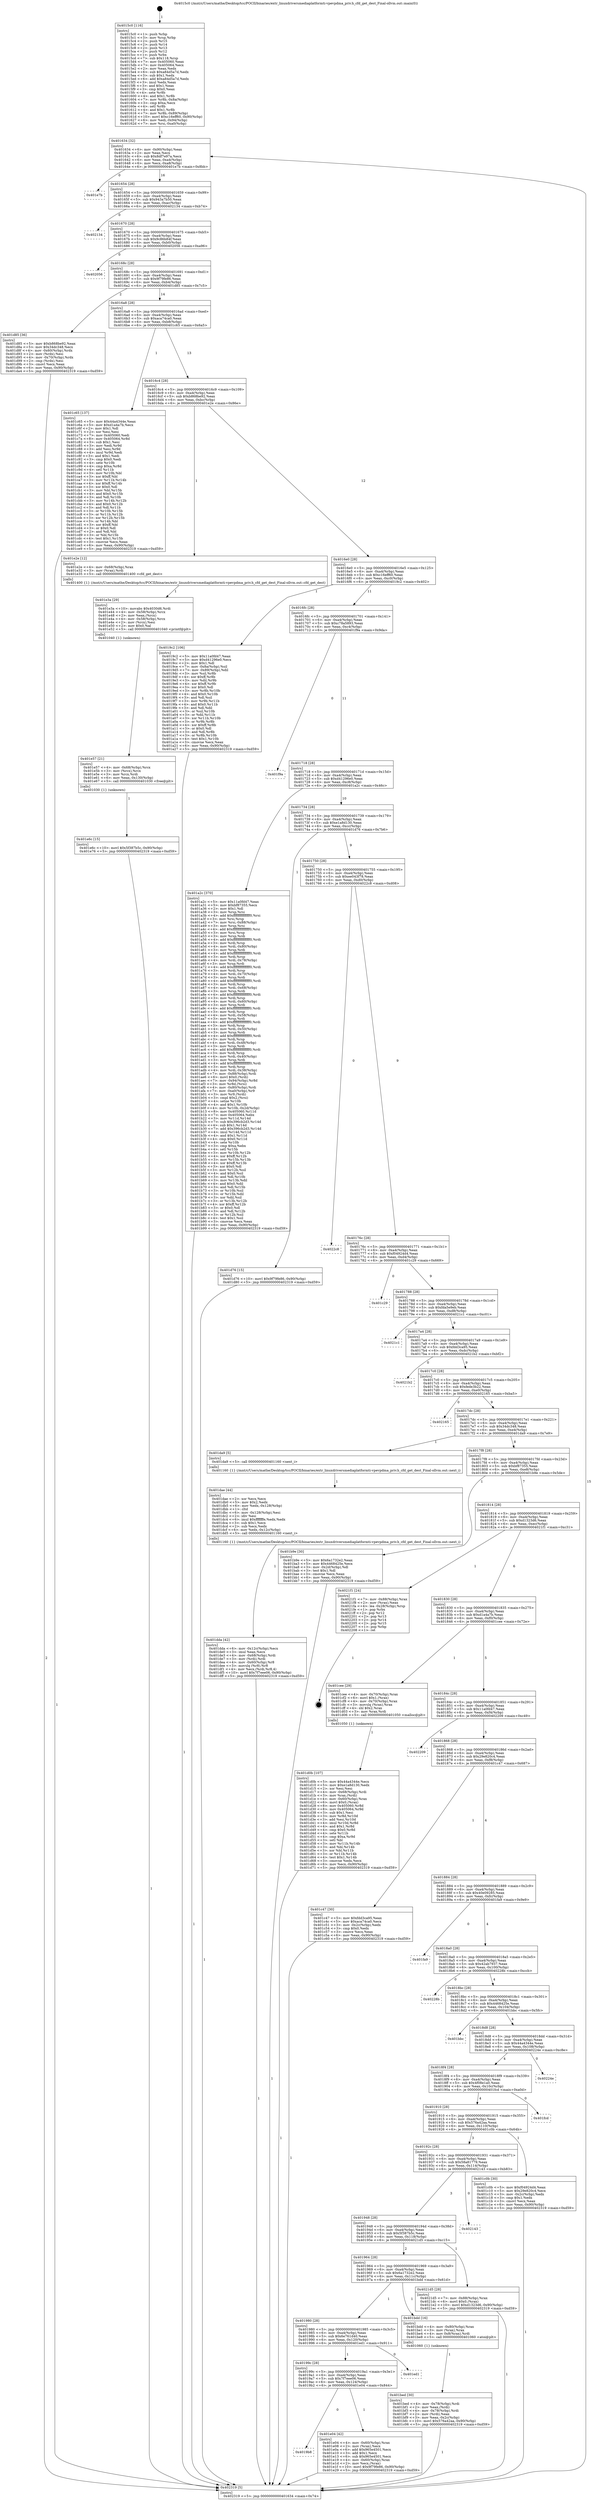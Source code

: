 digraph "0x4015c0" {
  label = "0x4015c0 (/mnt/c/Users/mathe/Desktop/tcc/POCII/binaries/extr_linuxdriversmediaplatformti-vpevpdma_priv.h_cfd_get_dest_Final-ollvm.out::main(0))"
  labelloc = "t"
  node[shape=record]

  Entry [label="",width=0.3,height=0.3,shape=circle,fillcolor=black,style=filled]
  "0x401634" [label="{
     0x401634 [32]\l
     | [instrs]\l
     &nbsp;&nbsp;0x401634 \<+6\>: mov -0x90(%rbp),%eax\l
     &nbsp;&nbsp;0x40163a \<+2\>: mov %eax,%ecx\l
     &nbsp;&nbsp;0x40163c \<+6\>: sub $0x8df7e97a,%ecx\l
     &nbsp;&nbsp;0x401642 \<+6\>: mov %eax,-0xa4(%rbp)\l
     &nbsp;&nbsp;0x401648 \<+6\>: mov %ecx,-0xa8(%rbp)\l
     &nbsp;&nbsp;0x40164e \<+6\>: je 0000000000401e7b \<main+0x8bb\>\l
  }"]
  "0x401e7b" [label="{
     0x401e7b\l
  }", style=dashed]
  "0x401654" [label="{
     0x401654 [28]\l
     | [instrs]\l
     &nbsp;&nbsp;0x401654 \<+5\>: jmp 0000000000401659 \<main+0x99\>\l
     &nbsp;&nbsp;0x401659 \<+6\>: mov -0xa4(%rbp),%eax\l
     &nbsp;&nbsp;0x40165f \<+5\>: sub $0x943a7b50,%eax\l
     &nbsp;&nbsp;0x401664 \<+6\>: mov %eax,-0xac(%rbp)\l
     &nbsp;&nbsp;0x40166a \<+6\>: je 0000000000402134 \<main+0xb74\>\l
  }"]
  Exit [label="",width=0.3,height=0.3,shape=circle,fillcolor=black,style=filled,peripheries=2]
  "0x402134" [label="{
     0x402134\l
  }", style=dashed]
  "0x401670" [label="{
     0x401670 [28]\l
     | [instrs]\l
     &nbsp;&nbsp;0x401670 \<+5\>: jmp 0000000000401675 \<main+0xb5\>\l
     &nbsp;&nbsp;0x401675 \<+6\>: mov -0xa4(%rbp),%eax\l
     &nbsp;&nbsp;0x40167b \<+5\>: sub $0x9c86b84f,%eax\l
     &nbsp;&nbsp;0x401680 \<+6\>: mov %eax,-0xb0(%rbp)\l
     &nbsp;&nbsp;0x401686 \<+6\>: je 0000000000402056 \<main+0xa96\>\l
  }"]
  "0x401e6c" [label="{
     0x401e6c [15]\l
     | [instrs]\l
     &nbsp;&nbsp;0x401e6c \<+10\>: movl $0x5f387b5c,-0x90(%rbp)\l
     &nbsp;&nbsp;0x401e76 \<+5\>: jmp 0000000000402319 \<main+0xd59\>\l
  }"]
  "0x402056" [label="{
     0x402056\l
  }", style=dashed]
  "0x40168c" [label="{
     0x40168c [28]\l
     | [instrs]\l
     &nbsp;&nbsp;0x40168c \<+5\>: jmp 0000000000401691 \<main+0xd1\>\l
     &nbsp;&nbsp;0x401691 \<+6\>: mov -0xa4(%rbp),%eax\l
     &nbsp;&nbsp;0x401697 \<+5\>: sub $0x9f79fe86,%eax\l
     &nbsp;&nbsp;0x40169c \<+6\>: mov %eax,-0xb4(%rbp)\l
     &nbsp;&nbsp;0x4016a2 \<+6\>: je 0000000000401d85 \<main+0x7c5\>\l
  }"]
  "0x401e57" [label="{
     0x401e57 [21]\l
     | [instrs]\l
     &nbsp;&nbsp;0x401e57 \<+4\>: mov -0x68(%rbp),%rcx\l
     &nbsp;&nbsp;0x401e5b \<+3\>: mov (%rcx),%rcx\l
     &nbsp;&nbsp;0x401e5e \<+3\>: mov %rcx,%rdi\l
     &nbsp;&nbsp;0x401e61 \<+6\>: mov %eax,-0x130(%rbp)\l
     &nbsp;&nbsp;0x401e67 \<+5\>: call 0000000000401030 \<free@plt\>\l
     | [calls]\l
     &nbsp;&nbsp;0x401030 \{1\} (unknown)\l
  }"]
  "0x401d85" [label="{
     0x401d85 [36]\l
     | [instrs]\l
     &nbsp;&nbsp;0x401d85 \<+5\>: mov $0xb868be92,%eax\l
     &nbsp;&nbsp;0x401d8a \<+5\>: mov $0x34dc348,%ecx\l
     &nbsp;&nbsp;0x401d8f \<+4\>: mov -0x60(%rbp),%rdx\l
     &nbsp;&nbsp;0x401d93 \<+2\>: mov (%rdx),%esi\l
     &nbsp;&nbsp;0x401d95 \<+4\>: mov -0x70(%rbp),%rdx\l
     &nbsp;&nbsp;0x401d99 \<+2\>: cmp (%rdx),%esi\l
     &nbsp;&nbsp;0x401d9b \<+3\>: cmovl %ecx,%eax\l
     &nbsp;&nbsp;0x401d9e \<+6\>: mov %eax,-0x90(%rbp)\l
     &nbsp;&nbsp;0x401da4 \<+5\>: jmp 0000000000402319 \<main+0xd59\>\l
  }"]
  "0x4016a8" [label="{
     0x4016a8 [28]\l
     | [instrs]\l
     &nbsp;&nbsp;0x4016a8 \<+5\>: jmp 00000000004016ad \<main+0xed\>\l
     &nbsp;&nbsp;0x4016ad \<+6\>: mov -0xa4(%rbp),%eax\l
     &nbsp;&nbsp;0x4016b3 \<+5\>: sub $0xaca74ca0,%eax\l
     &nbsp;&nbsp;0x4016b8 \<+6\>: mov %eax,-0xb8(%rbp)\l
     &nbsp;&nbsp;0x4016be \<+6\>: je 0000000000401c65 \<main+0x6a5\>\l
  }"]
  "0x401e3a" [label="{
     0x401e3a [29]\l
     | [instrs]\l
     &nbsp;&nbsp;0x401e3a \<+10\>: movabs $0x4030d6,%rdi\l
     &nbsp;&nbsp;0x401e44 \<+4\>: mov -0x58(%rbp),%rcx\l
     &nbsp;&nbsp;0x401e48 \<+2\>: mov %eax,(%rcx)\l
     &nbsp;&nbsp;0x401e4a \<+4\>: mov -0x58(%rbp),%rcx\l
     &nbsp;&nbsp;0x401e4e \<+2\>: mov (%rcx),%esi\l
     &nbsp;&nbsp;0x401e50 \<+2\>: mov $0x0,%al\l
     &nbsp;&nbsp;0x401e52 \<+5\>: call 0000000000401040 \<printf@plt\>\l
     | [calls]\l
     &nbsp;&nbsp;0x401040 \{1\} (unknown)\l
  }"]
  "0x401c65" [label="{
     0x401c65 [137]\l
     | [instrs]\l
     &nbsp;&nbsp;0x401c65 \<+5\>: mov $0x44a4344e,%eax\l
     &nbsp;&nbsp;0x401c6a \<+5\>: mov $0xd1a4a7b,%ecx\l
     &nbsp;&nbsp;0x401c6f \<+2\>: mov $0x1,%dl\l
     &nbsp;&nbsp;0x401c71 \<+2\>: xor %esi,%esi\l
     &nbsp;&nbsp;0x401c73 \<+7\>: mov 0x405060,%edi\l
     &nbsp;&nbsp;0x401c7a \<+8\>: mov 0x405064,%r8d\l
     &nbsp;&nbsp;0x401c82 \<+3\>: sub $0x1,%esi\l
     &nbsp;&nbsp;0x401c85 \<+3\>: mov %edi,%r9d\l
     &nbsp;&nbsp;0x401c88 \<+3\>: add %esi,%r9d\l
     &nbsp;&nbsp;0x401c8b \<+4\>: imul %r9d,%edi\l
     &nbsp;&nbsp;0x401c8f \<+3\>: and $0x1,%edi\l
     &nbsp;&nbsp;0x401c92 \<+3\>: cmp $0x0,%edi\l
     &nbsp;&nbsp;0x401c95 \<+4\>: sete %r10b\l
     &nbsp;&nbsp;0x401c99 \<+4\>: cmp $0xa,%r8d\l
     &nbsp;&nbsp;0x401c9d \<+4\>: setl %r11b\l
     &nbsp;&nbsp;0x401ca1 \<+3\>: mov %r10b,%bl\l
     &nbsp;&nbsp;0x401ca4 \<+3\>: xor $0xff,%bl\l
     &nbsp;&nbsp;0x401ca7 \<+3\>: mov %r11b,%r14b\l
     &nbsp;&nbsp;0x401caa \<+4\>: xor $0xff,%r14b\l
     &nbsp;&nbsp;0x401cae \<+3\>: xor $0x0,%dl\l
     &nbsp;&nbsp;0x401cb1 \<+3\>: mov %bl,%r15b\l
     &nbsp;&nbsp;0x401cb4 \<+4\>: and $0x0,%r15b\l
     &nbsp;&nbsp;0x401cb8 \<+3\>: and %dl,%r10b\l
     &nbsp;&nbsp;0x401cbb \<+3\>: mov %r14b,%r12b\l
     &nbsp;&nbsp;0x401cbe \<+4\>: and $0x0,%r12b\l
     &nbsp;&nbsp;0x401cc2 \<+3\>: and %dl,%r11b\l
     &nbsp;&nbsp;0x401cc5 \<+3\>: or %r10b,%r15b\l
     &nbsp;&nbsp;0x401cc8 \<+3\>: or %r11b,%r12b\l
     &nbsp;&nbsp;0x401ccb \<+3\>: xor %r12b,%r15b\l
     &nbsp;&nbsp;0x401cce \<+3\>: or %r14b,%bl\l
     &nbsp;&nbsp;0x401cd1 \<+3\>: xor $0xff,%bl\l
     &nbsp;&nbsp;0x401cd4 \<+3\>: or $0x0,%dl\l
     &nbsp;&nbsp;0x401cd7 \<+2\>: and %dl,%bl\l
     &nbsp;&nbsp;0x401cd9 \<+3\>: or %bl,%r15b\l
     &nbsp;&nbsp;0x401cdc \<+4\>: test $0x1,%r15b\l
     &nbsp;&nbsp;0x401ce0 \<+3\>: cmovne %ecx,%eax\l
     &nbsp;&nbsp;0x401ce3 \<+6\>: mov %eax,-0x90(%rbp)\l
     &nbsp;&nbsp;0x401ce9 \<+5\>: jmp 0000000000402319 \<main+0xd59\>\l
  }"]
  "0x4016c4" [label="{
     0x4016c4 [28]\l
     | [instrs]\l
     &nbsp;&nbsp;0x4016c4 \<+5\>: jmp 00000000004016c9 \<main+0x109\>\l
     &nbsp;&nbsp;0x4016c9 \<+6\>: mov -0xa4(%rbp),%eax\l
     &nbsp;&nbsp;0x4016cf \<+5\>: sub $0xb868be92,%eax\l
     &nbsp;&nbsp;0x4016d4 \<+6\>: mov %eax,-0xbc(%rbp)\l
     &nbsp;&nbsp;0x4016da \<+6\>: je 0000000000401e2e \<main+0x86e\>\l
  }"]
  "0x4019b8" [label="{
     0x4019b8\l
  }", style=dashed]
  "0x401e2e" [label="{
     0x401e2e [12]\l
     | [instrs]\l
     &nbsp;&nbsp;0x401e2e \<+4\>: mov -0x68(%rbp),%rax\l
     &nbsp;&nbsp;0x401e32 \<+3\>: mov (%rax),%rdi\l
     &nbsp;&nbsp;0x401e35 \<+5\>: call 0000000000401400 \<cfd_get_dest\>\l
     | [calls]\l
     &nbsp;&nbsp;0x401400 \{1\} (/mnt/c/Users/mathe/Desktop/tcc/POCII/binaries/extr_linuxdriversmediaplatformti-vpevpdma_priv.h_cfd_get_dest_Final-ollvm.out::cfd_get_dest)\l
  }"]
  "0x4016e0" [label="{
     0x4016e0 [28]\l
     | [instrs]\l
     &nbsp;&nbsp;0x4016e0 \<+5\>: jmp 00000000004016e5 \<main+0x125\>\l
     &nbsp;&nbsp;0x4016e5 \<+6\>: mov -0xa4(%rbp),%eax\l
     &nbsp;&nbsp;0x4016eb \<+5\>: sub $0xc16eff60,%eax\l
     &nbsp;&nbsp;0x4016f0 \<+6\>: mov %eax,-0xc0(%rbp)\l
     &nbsp;&nbsp;0x4016f6 \<+6\>: je 00000000004019c2 \<main+0x402\>\l
  }"]
  "0x401e04" [label="{
     0x401e04 [42]\l
     | [instrs]\l
     &nbsp;&nbsp;0x401e04 \<+4\>: mov -0x60(%rbp),%rax\l
     &nbsp;&nbsp;0x401e08 \<+2\>: mov (%rax),%ecx\l
     &nbsp;&nbsp;0x401e0a \<+6\>: add $0x965e4501,%ecx\l
     &nbsp;&nbsp;0x401e10 \<+3\>: add $0x1,%ecx\l
     &nbsp;&nbsp;0x401e13 \<+6\>: sub $0x965e4501,%ecx\l
     &nbsp;&nbsp;0x401e19 \<+4\>: mov -0x60(%rbp),%rax\l
     &nbsp;&nbsp;0x401e1d \<+2\>: mov %ecx,(%rax)\l
     &nbsp;&nbsp;0x401e1f \<+10\>: movl $0x9f79fe86,-0x90(%rbp)\l
     &nbsp;&nbsp;0x401e29 \<+5\>: jmp 0000000000402319 \<main+0xd59\>\l
  }"]
  "0x4019c2" [label="{
     0x4019c2 [106]\l
     | [instrs]\l
     &nbsp;&nbsp;0x4019c2 \<+5\>: mov $0x11a0fd47,%eax\l
     &nbsp;&nbsp;0x4019c7 \<+5\>: mov $0xd41296e0,%ecx\l
     &nbsp;&nbsp;0x4019cc \<+2\>: mov $0x1,%dl\l
     &nbsp;&nbsp;0x4019ce \<+7\>: mov -0x8a(%rbp),%sil\l
     &nbsp;&nbsp;0x4019d5 \<+7\>: mov -0x89(%rbp),%dil\l
     &nbsp;&nbsp;0x4019dc \<+3\>: mov %sil,%r8b\l
     &nbsp;&nbsp;0x4019df \<+4\>: xor $0xff,%r8b\l
     &nbsp;&nbsp;0x4019e3 \<+3\>: mov %dil,%r9b\l
     &nbsp;&nbsp;0x4019e6 \<+4\>: xor $0xff,%r9b\l
     &nbsp;&nbsp;0x4019ea \<+3\>: xor $0x0,%dl\l
     &nbsp;&nbsp;0x4019ed \<+3\>: mov %r8b,%r10b\l
     &nbsp;&nbsp;0x4019f0 \<+4\>: and $0x0,%r10b\l
     &nbsp;&nbsp;0x4019f4 \<+3\>: and %dl,%sil\l
     &nbsp;&nbsp;0x4019f7 \<+3\>: mov %r9b,%r11b\l
     &nbsp;&nbsp;0x4019fa \<+4\>: and $0x0,%r11b\l
     &nbsp;&nbsp;0x4019fe \<+3\>: and %dl,%dil\l
     &nbsp;&nbsp;0x401a01 \<+3\>: or %sil,%r10b\l
     &nbsp;&nbsp;0x401a04 \<+3\>: or %dil,%r11b\l
     &nbsp;&nbsp;0x401a07 \<+3\>: xor %r11b,%r10b\l
     &nbsp;&nbsp;0x401a0a \<+3\>: or %r9b,%r8b\l
     &nbsp;&nbsp;0x401a0d \<+4\>: xor $0xff,%r8b\l
     &nbsp;&nbsp;0x401a11 \<+3\>: or $0x0,%dl\l
     &nbsp;&nbsp;0x401a14 \<+3\>: and %dl,%r8b\l
     &nbsp;&nbsp;0x401a17 \<+3\>: or %r8b,%r10b\l
     &nbsp;&nbsp;0x401a1a \<+4\>: test $0x1,%r10b\l
     &nbsp;&nbsp;0x401a1e \<+3\>: cmovne %ecx,%eax\l
     &nbsp;&nbsp;0x401a21 \<+6\>: mov %eax,-0x90(%rbp)\l
     &nbsp;&nbsp;0x401a27 \<+5\>: jmp 0000000000402319 \<main+0xd59\>\l
  }"]
  "0x4016fc" [label="{
     0x4016fc [28]\l
     | [instrs]\l
     &nbsp;&nbsp;0x4016fc \<+5\>: jmp 0000000000401701 \<main+0x141\>\l
     &nbsp;&nbsp;0x401701 \<+6\>: mov -0xa4(%rbp),%eax\l
     &nbsp;&nbsp;0x401707 \<+5\>: sub $0xc78a5893,%eax\l
     &nbsp;&nbsp;0x40170c \<+6\>: mov %eax,-0xc4(%rbp)\l
     &nbsp;&nbsp;0x401712 \<+6\>: je 0000000000401f9a \<main+0x9da\>\l
  }"]
  "0x402319" [label="{
     0x402319 [5]\l
     | [instrs]\l
     &nbsp;&nbsp;0x402319 \<+5\>: jmp 0000000000401634 \<main+0x74\>\l
  }"]
  "0x4015c0" [label="{
     0x4015c0 [116]\l
     | [instrs]\l
     &nbsp;&nbsp;0x4015c0 \<+1\>: push %rbp\l
     &nbsp;&nbsp;0x4015c1 \<+3\>: mov %rsp,%rbp\l
     &nbsp;&nbsp;0x4015c4 \<+2\>: push %r15\l
     &nbsp;&nbsp;0x4015c6 \<+2\>: push %r14\l
     &nbsp;&nbsp;0x4015c8 \<+2\>: push %r13\l
     &nbsp;&nbsp;0x4015ca \<+2\>: push %r12\l
     &nbsp;&nbsp;0x4015cc \<+1\>: push %rbx\l
     &nbsp;&nbsp;0x4015cd \<+7\>: sub $0x118,%rsp\l
     &nbsp;&nbsp;0x4015d4 \<+7\>: mov 0x405060,%eax\l
     &nbsp;&nbsp;0x4015db \<+7\>: mov 0x405064,%ecx\l
     &nbsp;&nbsp;0x4015e2 \<+2\>: mov %eax,%edx\l
     &nbsp;&nbsp;0x4015e4 \<+6\>: sub $0xa84d5a7d,%edx\l
     &nbsp;&nbsp;0x4015ea \<+3\>: sub $0x1,%edx\l
     &nbsp;&nbsp;0x4015ed \<+6\>: add $0xa84d5a7d,%edx\l
     &nbsp;&nbsp;0x4015f3 \<+3\>: imul %edx,%eax\l
     &nbsp;&nbsp;0x4015f6 \<+3\>: and $0x1,%eax\l
     &nbsp;&nbsp;0x4015f9 \<+3\>: cmp $0x0,%eax\l
     &nbsp;&nbsp;0x4015fc \<+4\>: sete %r8b\l
     &nbsp;&nbsp;0x401600 \<+4\>: and $0x1,%r8b\l
     &nbsp;&nbsp;0x401604 \<+7\>: mov %r8b,-0x8a(%rbp)\l
     &nbsp;&nbsp;0x40160b \<+3\>: cmp $0xa,%ecx\l
     &nbsp;&nbsp;0x40160e \<+4\>: setl %r8b\l
     &nbsp;&nbsp;0x401612 \<+4\>: and $0x1,%r8b\l
     &nbsp;&nbsp;0x401616 \<+7\>: mov %r8b,-0x89(%rbp)\l
     &nbsp;&nbsp;0x40161d \<+10\>: movl $0xc16eff60,-0x90(%rbp)\l
     &nbsp;&nbsp;0x401627 \<+6\>: mov %edi,-0x94(%rbp)\l
     &nbsp;&nbsp;0x40162d \<+7\>: mov %rsi,-0xa0(%rbp)\l
  }"]
  "0x40199c" [label="{
     0x40199c [28]\l
     | [instrs]\l
     &nbsp;&nbsp;0x40199c \<+5\>: jmp 00000000004019a1 \<main+0x3e1\>\l
     &nbsp;&nbsp;0x4019a1 \<+6\>: mov -0xa4(%rbp),%eax\l
     &nbsp;&nbsp;0x4019a7 \<+5\>: sub $0x7f7eee06,%eax\l
     &nbsp;&nbsp;0x4019ac \<+6\>: mov %eax,-0x124(%rbp)\l
     &nbsp;&nbsp;0x4019b2 \<+6\>: je 0000000000401e04 \<main+0x844\>\l
  }"]
  "0x401f9a" [label="{
     0x401f9a\l
  }", style=dashed]
  "0x401718" [label="{
     0x401718 [28]\l
     | [instrs]\l
     &nbsp;&nbsp;0x401718 \<+5\>: jmp 000000000040171d \<main+0x15d\>\l
     &nbsp;&nbsp;0x40171d \<+6\>: mov -0xa4(%rbp),%eax\l
     &nbsp;&nbsp;0x401723 \<+5\>: sub $0xd41296e0,%eax\l
     &nbsp;&nbsp;0x401728 \<+6\>: mov %eax,-0xc8(%rbp)\l
     &nbsp;&nbsp;0x40172e \<+6\>: je 0000000000401a2c \<main+0x46c\>\l
  }"]
  "0x401ed1" [label="{
     0x401ed1\l
  }", style=dashed]
  "0x401a2c" [label="{
     0x401a2c [370]\l
     | [instrs]\l
     &nbsp;&nbsp;0x401a2c \<+5\>: mov $0x11a0fd47,%eax\l
     &nbsp;&nbsp;0x401a31 \<+5\>: mov $0xbf87355,%ecx\l
     &nbsp;&nbsp;0x401a36 \<+2\>: mov $0x1,%dl\l
     &nbsp;&nbsp;0x401a38 \<+3\>: mov %rsp,%rsi\l
     &nbsp;&nbsp;0x401a3b \<+4\>: add $0xfffffffffffffff0,%rsi\l
     &nbsp;&nbsp;0x401a3f \<+3\>: mov %rsi,%rsp\l
     &nbsp;&nbsp;0x401a42 \<+7\>: mov %rsi,-0x88(%rbp)\l
     &nbsp;&nbsp;0x401a49 \<+3\>: mov %rsp,%rsi\l
     &nbsp;&nbsp;0x401a4c \<+4\>: add $0xfffffffffffffff0,%rsi\l
     &nbsp;&nbsp;0x401a50 \<+3\>: mov %rsi,%rsp\l
     &nbsp;&nbsp;0x401a53 \<+3\>: mov %rsp,%rdi\l
     &nbsp;&nbsp;0x401a56 \<+4\>: add $0xfffffffffffffff0,%rdi\l
     &nbsp;&nbsp;0x401a5a \<+3\>: mov %rdi,%rsp\l
     &nbsp;&nbsp;0x401a5d \<+4\>: mov %rdi,-0x80(%rbp)\l
     &nbsp;&nbsp;0x401a61 \<+3\>: mov %rsp,%rdi\l
     &nbsp;&nbsp;0x401a64 \<+4\>: add $0xfffffffffffffff0,%rdi\l
     &nbsp;&nbsp;0x401a68 \<+3\>: mov %rdi,%rsp\l
     &nbsp;&nbsp;0x401a6b \<+4\>: mov %rdi,-0x78(%rbp)\l
     &nbsp;&nbsp;0x401a6f \<+3\>: mov %rsp,%rdi\l
     &nbsp;&nbsp;0x401a72 \<+4\>: add $0xfffffffffffffff0,%rdi\l
     &nbsp;&nbsp;0x401a76 \<+3\>: mov %rdi,%rsp\l
     &nbsp;&nbsp;0x401a79 \<+4\>: mov %rdi,-0x70(%rbp)\l
     &nbsp;&nbsp;0x401a7d \<+3\>: mov %rsp,%rdi\l
     &nbsp;&nbsp;0x401a80 \<+4\>: add $0xfffffffffffffff0,%rdi\l
     &nbsp;&nbsp;0x401a84 \<+3\>: mov %rdi,%rsp\l
     &nbsp;&nbsp;0x401a87 \<+4\>: mov %rdi,-0x68(%rbp)\l
     &nbsp;&nbsp;0x401a8b \<+3\>: mov %rsp,%rdi\l
     &nbsp;&nbsp;0x401a8e \<+4\>: add $0xfffffffffffffff0,%rdi\l
     &nbsp;&nbsp;0x401a92 \<+3\>: mov %rdi,%rsp\l
     &nbsp;&nbsp;0x401a95 \<+4\>: mov %rdi,-0x60(%rbp)\l
     &nbsp;&nbsp;0x401a99 \<+3\>: mov %rsp,%rdi\l
     &nbsp;&nbsp;0x401a9c \<+4\>: add $0xfffffffffffffff0,%rdi\l
     &nbsp;&nbsp;0x401aa0 \<+3\>: mov %rdi,%rsp\l
     &nbsp;&nbsp;0x401aa3 \<+4\>: mov %rdi,-0x58(%rbp)\l
     &nbsp;&nbsp;0x401aa7 \<+3\>: mov %rsp,%rdi\l
     &nbsp;&nbsp;0x401aaa \<+4\>: add $0xfffffffffffffff0,%rdi\l
     &nbsp;&nbsp;0x401aae \<+3\>: mov %rdi,%rsp\l
     &nbsp;&nbsp;0x401ab1 \<+4\>: mov %rdi,-0x50(%rbp)\l
     &nbsp;&nbsp;0x401ab5 \<+3\>: mov %rsp,%rdi\l
     &nbsp;&nbsp;0x401ab8 \<+4\>: add $0xfffffffffffffff0,%rdi\l
     &nbsp;&nbsp;0x401abc \<+3\>: mov %rdi,%rsp\l
     &nbsp;&nbsp;0x401abf \<+4\>: mov %rdi,-0x48(%rbp)\l
     &nbsp;&nbsp;0x401ac3 \<+3\>: mov %rsp,%rdi\l
     &nbsp;&nbsp;0x401ac6 \<+4\>: add $0xfffffffffffffff0,%rdi\l
     &nbsp;&nbsp;0x401aca \<+3\>: mov %rdi,%rsp\l
     &nbsp;&nbsp;0x401acd \<+4\>: mov %rdi,-0x40(%rbp)\l
     &nbsp;&nbsp;0x401ad1 \<+3\>: mov %rsp,%rdi\l
     &nbsp;&nbsp;0x401ad4 \<+4\>: add $0xfffffffffffffff0,%rdi\l
     &nbsp;&nbsp;0x401ad8 \<+3\>: mov %rdi,%rsp\l
     &nbsp;&nbsp;0x401adb \<+4\>: mov %rdi,-0x38(%rbp)\l
     &nbsp;&nbsp;0x401adf \<+7\>: mov -0x88(%rbp),%rdi\l
     &nbsp;&nbsp;0x401ae6 \<+6\>: movl $0x0,(%rdi)\l
     &nbsp;&nbsp;0x401aec \<+7\>: mov -0x94(%rbp),%r8d\l
     &nbsp;&nbsp;0x401af3 \<+3\>: mov %r8d,(%rsi)\l
     &nbsp;&nbsp;0x401af6 \<+4\>: mov -0x80(%rbp),%rdi\l
     &nbsp;&nbsp;0x401afa \<+7\>: mov -0xa0(%rbp),%r9\l
     &nbsp;&nbsp;0x401b01 \<+3\>: mov %r9,(%rdi)\l
     &nbsp;&nbsp;0x401b04 \<+3\>: cmpl $0x2,(%rsi)\l
     &nbsp;&nbsp;0x401b07 \<+4\>: setne %r10b\l
     &nbsp;&nbsp;0x401b0b \<+4\>: and $0x1,%r10b\l
     &nbsp;&nbsp;0x401b0f \<+4\>: mov %r10b,-0x2d(%rbp)\l
     &nbsp;&nbsp;0x401b13 \<+8\>: mov 0x405060,%r11d\l
     &nbsp;&nbsp;0x401b1b \<+7\>: mov 0x405064,%ebx\l
     &nbsp;&nbsp;0x401b22 \<+3\>: mov %r11d,%r14d\l
     &nbsp;&nbsp;0x401b25 \<+7\>: sub $0x396cb2d3,%r14d\l
     &nbsp;&nbsp;0x401b2c \<+4\>: sub $0x1,%r14d\l
     &nbsp;&nbsp;0x401b30 \<+7\>: add $0x396cb2d3,%r14d\l
     &nbsp;&nbsp;0x401b37 \<+4\>: imul %r14d,%r11d\l
     &nbsp;&nbsp;0x401b3b \<+4\>: and $0x1,%r11d\l
     &nbsp;&nbsp;0x401b3f \<+4\>: cmp $0x0,%r11d\l
     &nbsp;&nbsp;0x401b43 \<+4\>: sete %r10b\l
     &nbsp;&nbsp;0x401b47 \<+3\>: cmp $0xa,%ebx\l
     &nbsp;&nbsp;0x401b4a \<+4\>: setl %r15b\l
     &nbsp;&nbsp;0x401b4e \<+3\>: mov %r10b,%r12b\l
     &nbsp;&nbsp;0x401b51 \<+4\>: xor $0xff,%r12b\l
     &nbsp;&nbsp;0x401b55 \<+3\>: mov %r15b,%r13b\l
     &nbsp;&nbsp;0x401b58 \<+4\>: xor $0xff,%r13b\l
     &nbsp;&nbsp;0x401b5c \<+3\>: xor $0x0,%dl\l
     &nbsp;&nbsp;0x401b5f \<+3\>: mov %r12b,%sil\l
     &nbsp;&nbsp;0x401b62 \<+4\>: and $0x0,%sil\l
     &nbsp;&nbsp;0x401b66 \<+3\>: and %dl,%r10b\l
     &nbsp;&nbsp;0x401b69 \<+3\>: mov %r13b,%dil\l
     &nbsp;&nbsp;0x401b6c \<+4\>: and $0x0,%dil\l
     &nbsp;&nbsp;0x401b70 \<+3\>: and %dl,%r15b\l
     &nbsp;&nbsp;0x401b73 \<+3\>: or %r10b,%sil\l
     &nbsp;&nbsp;0x401b76 \<+3\>: or %r15b,%dil\l
     &nbsp;&nbsp;0x401b79 \<+3\>: xor %dil,%sil\l
     &nbsp;&nbsp;0x401b7c \<+3\>: or %r13b,%r12b\l
     &nbsp;&nbsp;0x401b7f \<+4\>: xor $0xff,%r12b\l
     &nbsp;&nbsp;0x401b83 \<+3\>: or $0x0,%dl\l
     &nbsp;&nbsp;0x401b86 \<+3\>: and %dl,%r12b\l
     &nbsp;&nbsp;0x401b89 \<+3\>: or %r12b,%sil\l
     &nbsp;&nbsp;0x401b8c \<+4\>: test $0x1,%sil\l
     &nbsp;&nbsp;0x401b90 \<+3\>: cmovne %ecx,%eax\l
     &nbsp;&nbsp;0x401b93 \<+6\>: mov %eax,-0x90(%rbp)\l
     &nbsp;&nbsp;0x401b99 \<+5\>: jmp 0000000000402319 \<main+0xd59\>\l
  }"]
  "0x401734" [label="{
     0x401734 [28]\l
     | [instrs]\l
     &nbsp;&nbsp;0x401734 \<+5\>: jmp 0000000000401739 \<main+0x179\>\l
     &nbsp;&nbsp;0x401739 \<+6\>: mov -0xa4(%rbp),%eax\l
     &nbsp;&nbsp;0x40173f \<+5\>: sub $0xe1a8d130,%eax\l
     &nbsp;&nbsp;0x401744 \<+6\>: mov %eax,-0xcc(%rbp)\l
     &nbsp;&nbsp;0x40174a \<+6\>: je 0000000000401d76 \<main+0x7b6\>\l
  }"]
  "0x401dda" [label="{
     0x401dda [42]\l
     | [instrs]\l
     &nbsp;&nbsp;0x401dda \<+6\>: mov -0x12c(%rbp),%ecx\l
     &nbsp;&nbsp;0x401de0 \<+3\>: imul %eax,%ecx\l
     &nbsp;&nbsp;0x401de3 \<+4\>: mov -0x68(%rbp),%rdi\l
     &nbsp;&nbsp;0x401de7 \<+3\>: mov (%rdi),%rdi\l
     &nbsp;&nbsp;0x401dea \<+4\>: mov -0x60(%rbp),%r8\l
     &nbsp;&nbsp;0x401dee \<+3\>: movslq (%r8),%r8\l
     &nbsp;&nbsp;0x401df1 \<+4\>: mov %ecx,(%rdi,%r8,4)\l
     &nbsp;&nbsp;0x401df5 \<+10\>: movl $0x7f7eee06,-0x90(%rbp)\l
     &nbsp;&nbsp;0x401dff \<+5\>: jmp 0000000000402319 \<main+0xd59\>\l
  }"]
  "0x401dae" [label="{
     0x401dae [44]\l
     | [instrs]\l
     &nbsp;&nbsp;0x401dae \<+2\>: xor %ecx,%ecx\l
     &nbsp;&nbsp;0x401db0 \<+5\>: mov $0x2,%edx\l
     &nbsp;&nbsp;0x401db5 \<+6\>: mov %edx,-0x128(%rbp)\l
     &nbsp;&nbsp;0x401dbb \<+1\>: cltd\l
     &nbsp;&nbsp;0x401dbc \<+6\>: mov -0x128(%rbp),%esi\l
     &nbsp;&nbsp;0x401dc2 \<+2\>: idiv %esi\l
     &nbsp;&nbsp;0x401dc4 \<+6\>: imul $0xfffffffe,%edx,%edx\l
     &nbsp;&nbsp;0x401dca \<+3\>: sub $0x1,%ecx\l
     &nbsp;&nbsp;0x401dcd \<+2\>: sub %ecx,%edx\l
     &nbsp;&nbsp;0x401dcf \<+6\>: mov %edx,-0x12c(%rbp)\l
     &nbsp;&nbsp;0x401dd5 \<+5\>: call 0000000000401160 \<next_i\>\l
     | [calls]\l
     &nbsp;&nbsp;0x401160 \{1\} (/mnt/c/Users/mathe/Desktop/tcc/POCII/binaries/extr_linuxdriversmediaplatformti-vpevpdma_priv.h_cfd_get_dest_Final-ollvm.out::next_i)\l
  }"]
  "0x401d76" [label="{
     0x401d76 [15]\l
     | [instrs]\l
     &nbsp;&nbsp;0x401d76 \<+10\>: movl $0x9f79fe86,-0x90(%rbp)\l
     &nbsp;&nbsp;0x401d80 \<+5\>: jmp 0000000000402319 \<main+0xd59\>\l
  }"]
  "0x401750" [label="{
     0x401750 [28]\l
     | [instrs]\l
     &nbsp;&nbsp;0x401750 \<+5\>: jmp 0000000000401755 \<main+0x195\>\l
     &nbsp;&nbsp;0x401755 \<+6\>: mov -0xa4(%rbp),%eax\l
     &nbsp;&nbsp;0x40175b \<+5\>: sub $0xee043f78,%eax\l
     &nbsp;&nbsp;0x401760 \<+6\>: mov %eax,-0xd0(%rbp)\l
     &nbsp;&nbsp;0x401766 \<+6\>: je 00000000004022c8 \<main+0xd08\>\l
  }"]
  "0x401d0b" [label="{
     0x401d0b [107]\l
     | [instrs]\l
     &nbsp;&nbsp;0x401d0b \<+5\>: mov $0x44a4344e,%ecx\l
     &nbsp;&nbsp;0x401d10 \<+5\>: mov $0xe1a8d130,%edx\l
     &nbsp;&nbsp;0x401d15 \<+2\>: xor %esi,%esi\l
     &nbsp;&nbsp;0x401d17 \<+4\>: mov -0x68(%rbp),%rdi\l
     &nbsp;&nbsp;0x401d1b \<+3\>: mov %rax,(%rdi)\l
     &nbsp;&nbsp;0x401d1e \<+4\>: mov -0x60(%rbp),%rax\l
     &nbsp;&nbsp;0x401d22 \<+6\>: movl $0x0,(%rax)\l
     &nbsp;&nbsp;0x401d28 \<+8\>: mov 0x405060,%r8d\l
     &nbsp;&nbsp;0x401d30 \<+8\>: mov 0x405064,%r9d\l
     &nbsp;&nbsp;0x401d38 \<+3\>: sub $0x1,%esi\l
     &nbsp;&nbsp;0x401d3b \<+3\>: mov %r8d,%r10d\l
     &nbsp;&nbsp;0x401d3e \<+3\>: add %esi,%r10d\l
     &nbsp;&nbsp;0x401d41 \<+4\>: imul %r10d,%r8d\l
     &nbsp;&nbsp;0x401d45 \<+4\>: and $0x1,%r8d\l
     &nbsp;&nbsp;0x401d49 \<+4\>: cmp $0x0,%r8d\l
     &nbsp;&nbsp;0x401d4d \<+4\>: sete %r11b\l
     &nbsp;&nbsp;0x401d51 \<+4\>: cmp $0xa,%r9d\l
     &nbsp;&nbsp;0x401d55 \<+3\>: setl %bl\l
     &nbsp;&nbsp;0x401d58 \<+3\>: mov %r11b,%r14b\l
     &nbsp;&nbsp;0x401d5b \<+3\>: and %bl,%r14b\l
     &nbsp;&nbsp;0x401d5e \<+3\>: xor %bl,%r11b\l
     &nbsp;&nbsp;0x401d61 \<+3\>: or %r11b,%r14b\l
     &nbsp;&nbsp;0x401d64 \<+4\>: test $0x1,%r14b\l
     &nbsp;&nbsp;0x401d68 \<+3\>: cmovne %edx,%ecx\l
     &nbsp;&nbsp;0x401d6b \<+6\>: mov %ecx,-0x90(%rbp)\l
     &nbsp;&nbsp;0x401d71 \<+5\>: jmp 0000000000402319 \<main+0xd59\>\l
  }"]
  "0x4022c8" [label="{
     0x4022c8\l
  }", style=dashed]
  "0x40176c" [label="{
     0x40176c [28]\l
     | [instrs]\l
     &nbsp;&nbsp;0x40176c \<+5\>: jmp 0000000000401771 \<main+0x1b1\>\l
     &nbsp;&nbsp;0x401771 \<+6\>: mov -0xa4(%rbp),%eax\l
     &nbsp;&nbsp;0x401777 \<+5\>: sub $0xf04924d4,%eax\l
     &nbsp;&nbsp;0x40177c \<+6\>: mov %eax,-0xd4(%rbp)\l
     &nbsp;&nbsp;0x401782 \<+6\>: je 0000000000401c29 \<main+0x669\>\l
  }"]
  "0x401bed" [label="{
     0x401bed [30]\l
     | [instrs]\l
     &nbsp;&nbsp;0x401bed \<+4\>: mov -0x78(%rbp),%rdi\l
     &nbsp;&nbsp;0x401bf1 \<+2\>: mov %eax,(%rdi)\l
     &nbsp;&nbsp;0x401bf3 \<+4\>: mov -0x78(%rbp),%rdi\l
     &nbsp;&nbsp;0x401bf7 \<+2\>: mov (%rdi),%eax\l
     &nbsp;&nbsp;0x401bf9 \<+3\>: mov %eax,-0x2c(%rbp)\l
     &nbsp;&nbsp;0x401bfc \<+10\>: movl $0x576a42aa,-0x90(%rbp)\l
     &nbsp;&nbsp;0x401c06 \<+5\>: jmp 0000000000402319 \<main+0xd59\>\l
  }"]
  "0x401c29" [label="{
     0x401c29\l
  }", style=dashed]
  "0x401788" [label="{
     0x401788 [28]\l
     | [instrs]\l
     &nbsp;&nbsp;0x401788 \<+5\>: jmp 000000000040178d \<main+0x1cd\>\l
     &nbsp;&nbsp;0x40178d \<+6\>: mov -0xa4(%rbp),%eax\l
     &nbsp;&nbsp;0x401793 \<+5\>: sub $0xfda5e9eb,%eax\l
     &nbsp;&nbsp;0x401798 \<+6\>: mov %eax,-0xd8(%rbp)\l
     &nbsp;&nbsp;0x40179e \<+6\>: je 00000000004021c1 \<main+0xc01\>\l
  }"]
  "0x401980" [label="{
     0x401980 [28]\l
     | [instrs]\l
     &nbsp;&nbsp;0x401980 \<+5\>: jmp 0000000000401985 \<main+0x3c5\>\l
     &nbsp;&nbsp;0x401985 \<+6\>: mov -0xa4(%rbp),%eax\l
     &nbsp;&nbsp;0x40198b \<+5\>: sub $0x6e761d40,%eax\l
     &nbsp;&nbsp;0x401990 \<+6\>: mov %eax,-0x120(%rbp)\l
     &nbsp;&nbsp;0x401996 \<+6\>: je 0000000000401ed1 \<main+0x911\>\l
  }"]
  "0x4021c1" [label="{
     0x4021c1\l
  }", style=dashed]
  "0x4017a4" [label="{
     0x4017a4 [28]\l
     | [instrs]\l
     &nbsp;&nbsp;0x4017a4 \<+5\>: jmp 00000000004017a9 \<main+0x1e9\>\l
     &nbsp;&nbsp;0x4017a9 \<+6\>: mov -0xa4(%rbp),%eax\l
     &nbsp;&nbsp;0x4017af \<+5\>: sub $0xfdd3ca95,%eax\l
     &nbsp;&nbsp;0x4017b4 \<+6\>: mov %eax,-0xdc(%rbp)\l
     &nbsp;&nbsp;0x4017ba \<+6\>: je 00000000004021b2 \<main+0xbf2\>\l
  }"]
  "0x401bdd" [label="{
     0x401bdd [16]\l
     | [instrs]\l
     &nbsp;&nbsp;0x401bdd \<+4\>: mov -0x80(%rbp),%rax\l
     &nbsp;&nbsp;0x401be1 \<+3\>: mov (%rax),%rax\l
     &nbsp;&nbsp;0x401be4 \<+4\>: mov 0x8(%rax),%rdi\l
     &nbsp;&nbsp;0x401be8 \<+5\>: call 0000000000401060 \<atoi@plt\>\l
     | [calls]\l
     &nbsp;&nbsp;0x401060 \{1\} (unknown)\l
  }"]
  "0x4021b2" [label="{
     0x4021b2\l
  }", style=dashed]
  "0x4017c0" [label="{
     0x4017c0 [28]\l
     | [instrs]\l
     &nbsp;&nbsp;0x4017c0 \<+5\>: jmp 00000000004017c5 \<main+0x205\>\l
     &nbsp;&nbsp;0x4017c5 \<+6\>: mov -0xa4(%rbp),%eax\l
     &nbsp;&nbsp;0x4017cb \<+5\>: sub $0xfede3b22,%eax\l
     &nbsp;&nbsp;0x4017d0 \<+6\>: mov %eax,-0xe0(%rbp)\l
     &nbsp;&nbsp;0x4017d6 \<+6\>: je 0000000000402165 \<main+0xba5\>\l
  }"]
  "0x401964" [label="{
     0x401964 [28]\l
     | [instrs]\l
     &nbsp;&nbsp;0x401964 \<+5\>: jmp 0000000000401969 \<main+0x3a9\>\l
     &nbsp;&nbsp;0x401969 \<+6\>: mov -0xa4(%rbp),%eax\l
     &nbsp;&nbsp;0x40196f \<+5\>: sub $0x6a1732e2,%eax\l
     &nbsp;&nbsp;0x401974 \<+6\>: mov %eax,-0x11c(%rbp)\l
     &nbsp;&nbsp;0x40197a \<+6\>: je 0000000000401bdd \<main+0x61d\>\l
  }"]
  "0x402165" [label="{
     0x402165\l
  }", style=dashed]
  "0x4017dc" [label="{
     0x4017dc [28]\l
     | [instrs]\l
     &nbsp;&nbsp;0x4017dc \<+5\>: jmp 00000000004017e1 \<main+0x221\>\l
     &nbsp;&nbsp;0x4017e1 \<+6\>: mov -0xa4(%rbp),%eax\l
     &nbsp;&nbsp;0x4017e7 \<+5\>: sub $0x34dc348,%eax\l
     &nbsp;&nbsp;0x4017ec \<+6\>: mov %eax,-0xe4(%rbp)\l
     &nbsp;&nbsp;0x4017f2 \<+6\>: je 0000000000401da9 \<main+0x7e9\>\l
  }"]
  "0x4021d5" [label="{
     0x4021d5 [28]\l
     | [instrs]\l
     &nbsp;&nbsp;0x4021d5 \<+7\>: mov -0x88(%rbp),%rax\l
     &nbsp;&nbsp;0x4021dc \<+6\>: movl $0x0,(%rax)\l
     &nbsp;&nbsp;0x4021e2 \<+10\>: movl $0xd1323d6,-0x90(%rbp)\l
     &nbsp;&nbsp;0x4021ec \<+5\>: jmp 0000000000402319 \<main+0xd59\>\l
  }"]
  "0x401da9" [label="{
     0x401da9 [5]\l
     | [instrs]\l
     &nbsp;&nbsp;0x401da9 \<+5\>: call 0000000000401160 \<next_i\>\l
     | [calls]\l
     &nbsp;&nbsp;0x401160 \{1\} (/mnt/c/Users/mathe/Desktop/tcc/POCII/binaries/extr_linuxdriversmediaplatformti-vpevpdma_priv.h_cfd_get_dest_Final-ollvm.out::next_i)\l
  }"]
  "0x4017f8" [label="{
     0x4017f8 [28]\l
     | [instrs]\l
     &nbsp;&nbsp;0x4017f8 \<+5\>: jmp 00000000004017fd \<main+0x23d\>\l
     &nbsp;&nbsp;0x4017fd \<+6\>: mov -0xa4(%rbp),%eax\l
     &nbsp;&nbsp;0x401803 \<+5\>: sub $0xbf87355,%eax\l
     &nbsp;&nbsp;0x401808 \<+6\>: mov %eax,-0xe8(%rbp)\l
     &nbsp;&nbsp;0x40180e \<+6\>: je 0000000000401b9e \<main+0x5de\>\l
  }"]
  "0x401948" [label="{
     0x401948 [28]\l
     | [instrs]\l
     &nbsp;&nbsp;0x401948 \<+5\>: jmp 000000000040194d \<main+0x38d\>\l
     &nbsp;&nbsp;0x40194d \<+6\>: mov -0xa4(%rbp),%eax\l
     &nbsp;&nbsp;0x401953 \<+5\>: sub $0x5f387b5c,%eax\l
     &nbsp;&nbsp;0x401958 \<+6\>: mov %eax,-0x118(%rbp)\l
     &nbsp;&nbsp;0x40195e \<+6\>: je 00000000004021d5 \<main+0xc15\>\l
  }"]
  "0x401b9e" [label="{
     0x401b9e [30]\l
     | [instrs]\l
     &nbsp;&nbsp;0x401b9e \<+5\>: mov $0x6a1732e2,%eax\l
     &nbsp;&nbsp;0x401ba3 \<+5\>: mov $0x4468425e,%ecx\l
     &nbsp;&nbsp;0x401ba8 \<+3\>: mov -0x2d(%rbp),%dl\l
     &nbsp;&nbsp;0x401bab \<+3\>: test $0x1,%dl\l
     &nbsp;&nbsp;0x401bae \<+3\>: cmovne %ecx,%eax\l
     &nbsp;&nbsp;0x401bb1 \<+6\>: mov %eax,-0x90(%rbp)\l
     &nbsp;&nbsp;0x401bb7 \<+5\>: jmp 0000000000402319 \<main+0xd59\>\l
  }"]
  "0x401814" [label="{
     0x401814 [28]\l
     | [instrs]\l
     &nbsp;&nbsp;0x401814 \<+5\>: jmp 0000000000401819 \<main+0x259\>\l
     &nbsp;&nbsp;0x401819 \<+6\>: mov -0xa4(%rbp),%eax\l
     &nbsp;&nbsp;0x40181f \<+5\>: sub $0xd1323d6,%eax\l
     &nbsp;&nbsp;0x401824 \<+6\>: mov %eax,-0xec(%rbp)\l
     &nbsp;&nbsp;0x40182a \<+6\>: je 00000000004021f1 \<main+0xc31\>\l
  }"]
  "0x402143" [label="{
     0x402143\l
  }", style=dashed]
  "0x4021f1" [label="{
     0x4021f1 [24]\l
     | [instrs]\l
     &nbsp;&nbsp;0x4021f1 \<+7\>: mov -0x88(%rbp),%rax\l
     &nbsp;&nbsp;0x4021f8 \<+2\>: mov (%rax),%eax\l
     &nbsp;&nbsp;0x4021fa \<+4\>: lea -0x28(%rbp),%rsp\l
     &nbsp;&nbsp;0x4021fe \<+1\>: pop %rbx\l
     &nbsp;&nbsp;0x4021ff \<+2\>: pop %r12\l
     &nbsp;&nbsp;0x402201 \<+2\>: pop %r13\l
     &nbsp;&nbsp;0x402203 \<+2\>: pop %r14\l
     &nbsp;&nbsp;0x402205 \<+2\>: pop %r15\l
     &nbsp;&nbsp;0x402207 \<+1\>: pop %rbp\l
     &nbsp;&nbsp;0x402208 \<+1\>: ret\l
  }"]
  "0x401830" [label="{
     0x401830 [28]\l
     | [instrs]\l
     &nbsp;&nbsp;0x401830 \<+5\>: jmp 0000000000401835 \<main+0x275\>\l
     &nbsp;&nbsp;0x401835 \<+6\>: mov -0xa4(%rbp),%eax\l
     &nbsp;&nbsp;0x40183b \<+5\>: sub $0xd1a4a7b,%eax\l
     &nbsp;&nbsp;0x401840 \<+6\>: mov %eax,-0xf0(%rbp)\l
     &nbsp;&nbsp;0x401846 \<+6\>: je 0000000000401cee \<main+0x72e\>\l
  }"]
  "0x40192c" [label="{
     0x40192c [28]\l
     | [instrs]\l
     &nbsp;&nbsp;0x40192c \<+5\>: jmp 0000000000401931 \<main+0x371\>\l
     &nbsp;&nbsp;0x401931 \<+6\>: mov -0xa4(%rbp),%eax\l
     &nbsp;&nbsp;0x401937 \<+5\>: sub $0x58a81779,%eax\l
     &nbsp;&nbsp;0x40193c \<+6\>: mov %eax,-0x114(%rbp)\l
     &nbsp;&nbsp;0x401942 \<+6\>: je 0000000000402143 \<main+0xb83\>\l
  }"]
  "0x401cee" [label="{
     0x401cee [29]\l
     | [instrs]\l
     &nbsp;&nbsp;0x401cee \<+4\>: mov -0x70(%rbp),%rax\l
     &nbsp;&nbsp;0x401cf2 \<+6\>: movl $0x1,(%rax)\l
     &nbsp;&nbsp;0x401cf8 \<+4\>: mov -0x70(%rbp),%rax\l
     &nbsp;&nbsp;0x401cfc \<+3\>: movslq (%rax),%rax\l
     &nbsp;&nbsp;0x401cff \<+4\>: shl $0x2,%rax\l
     &nbsp;&nbsp;0x401d03 \<+3\>: mov %rax,%rdi\l
     &nbsp;&nbsp;0x401d06 \<+5\>: call 0000000000401050 \<malloc@plt\>\l
     | [calls]\l
     &nbsp;&nbsp;0x401050 \{1\} (unknown)\l
  }"]
  "0x40184c" [label="{
     0x40184c [28]\l
     | [instrs]\l
     &nbsp;&nbsp;0x40184c \<+5\>: jmp 0000000000401851 \<main+0x291\>\l
     &nbsp;&nbsp;0x401851 \<+6\>: mov -0xa4(%rbp),%eax\l
     &nbsp;&nbsp;0x401857 \<+5\>: sub $0x11a0fd47,%eax\l
     &nbsp;&nbsp;0x40185c \<+6\>: mov %eax,-0xf4(%rbp)\l
     &nbsp;&nbsp;0x401862 \<+6\>: je 0000000000402209 \<main+0xc49\>\l
  }"]
  "0x401c0b" [label="{
     0x401c0b [30]\l
     | [instrs]\l
     &nbsp;&nbsp;0x401c0b \<+5\>: mov $0xf04924d4,%eax\l
     &nbsp;&nbsp;0x401c10 \<+5\>: mov $0x29e820c4,%ecx\l
     &nbsp;&nbsp;0x401c15 \<+3\>: mov -0x2c(%rbp),%edx\l
     &nbsp;&nbsp;0x401c18 \<+3\>: cmp $0x1,%edx\l
     &nbsp;&nbsp;0x401c1b \<+3\>: cmovl %ecx,%eax\l
     &nbsp;&nbsp;0x401c1e \<+6\>: mov %eax,-0x90(%rbp)\l
     &nbsp;&nbsp;0x401c24 \<+5\>: jmp 0000000000402319 \<main+0xd59\>\l
  }"]
  "0x402209" [label="{
     0x402209\l
  }", style=dashed]
  "0x401868" [label="{
     0x401868 [28]\l
     | [instrs]\l
     &nbsp;&nbsp;0x401868 \<+5\>: jmp 000000000040186d \<main+0x2ad\>\l
     &nbsp;&nbsp;0x40186d \<+6\>: mov -0xa4(%rbp),%eax\l
     &nbsp;&nbsp;0x401873 \<+5\>: sub $0x29e820c4,%eax\l
     &nbsp;&nbsp;0x401878 \<+6\>: mov %eax,-0xf8(%rbp)\l
     &nbsp;&nbsp;0x40187e \<+6\>: je 0000000000401c47 \<main+0x687\>\l
  }"]
  "0x401910" [label="{
     0x401910 [28]\l
     | [instrs]\l
     &nbsp;&nbsp;0x401910 \<+5\>: jmp 0000000000401915 \<main+0x355\>\l
     &nbsp;&nbsp;0x401915 \<+6\>: mov -0xa4(%rbp),%eax\l
     &nbsp;&nbsp;0x40191b \<+5\>: sub $0x576a42aa,%eax\l
     &nbsp;&nbsp;0x401920 \<+6\>: mov %eax,-0x110(%rbp)\l
     &nbsp;&nbsp;0x401926 \<+6\>: je 0000000000401c0b \<main+0x64b\>\l
  }"]
  "0x401c47" [label="{
     0x401c47 [30]\l
     | [instrs]\l
     &nbsp;&nbsp;0x401c47 \<+5\>: mov $0xfdd3ca95,%eax\l
     &nbsp;&nbsp;0x401c4c \<+5\>: mov $0xaca74ca0,%ecx\l
     &nbsp;&nbsp;0x401c51 \<+3\>: mov -0x2c(%rbp),%edx\l
     &nbsp;&nbsp;0x401c54 \<+3\>: cmp $0x0,%edx\l
     &nbsp;&nbsp;0x401c57 \<+3\>: cmove %ecx,%eax\l
     &nbsp;&nbsp;0x401c5a \<+6\>: mov %eax,-0x90(%rbp)\l
     &nbsp;&nbsp;0x401c60 \<+5\>: jmp 0000000000402319 \<main+0xd59\>\l
  }"]
  "0x401884" [label="{
     0x401884 [28]\l
     | [instrs]\l
     &nbsp;&nbsp;0x401884 \<+5\>: jmp 0000000000401889 \<main+0x2c9\>\l
     &nbsp;&nbsp;0x401889 \<+6\>: mov -0xa4(%rbp),%eax\l
     &nbsp;&nbsp;0x40188f \<+5\>: sub $0x40e09285,%eax\l
     &nbsp;&nbsp;0x401894 \<+6\>: mov %eax,-0xfc(%rbp)\l
     &nbsp;&nbsp;0x40189a \<+6\>: je 0000000000401fa9 \<main+0x9e9\>\l
  }"]
  "0x401fcd" [label="{
     0x401fcd\l
  }", style=dashed]
  "0x401fa9" [label="{
     0x401fa9\l
  }", style=dashed]
  "0x4018a0" [label="{
     0x4018a0 [28]\l
     | [instrs]\l
     &nbsp;&nbsp;0x4018a0 \<+5\>: jmp 00000000004018a5 \<main+0x2e5\>\l
     &nbsp;&nbsp;0x4018a5 \<+6\>: mov -0xa4(%rbp),%eax\l
     &nbsp;&nbsp;0x4018ab \<+5\>: sub $0x42ab7937,%eax\l
     &nbsp;&nbsp;0x4018b0 \<+6\>: mov %eax,-0x100(%rbp)\l
     &nbsp;&nbsp;0x4018b6 \<+6\>: je 000000000040228b \<main+0xccb\>\l
  }"]
  "0x4018f4" [label="{
     0x4018f4 [28]\l
     | [instrs]\l
     &nbsp;&nbsp;0x4018f4 \<+5\>: jmp 00000000004018f9 \<main+0x339\>\l
     &nbsp;&nbsp;0x4018f9 \<+6\>: mov -0xa4(%rbp),%eax\l
     &nbsp;&nbsp;0x4018ff \<+5\>: sub $0x4f08e1a0,%eax\l
     &nbsp;&nbsp;0x401904 \<+6\>: mov %eax,-0x10c(%rbp)\l
     &nbsp;&nbsp;0x40190a \<+6\>: je 0000000000401fcd \<main+0xa0d\>\l
  }"]
  "0x40228b" [label="{
     0x40228b\l
  }", style=dashed]
  "0x4018bc" [label="{
     0x4018bc [28]\l
     | [instrs]\l
     &nbsp;&nbsp;0x4018bc \<+5\>: jmp 00000000004018c1 \<main+0x301\>\l
     &nbsp;&nbsp;0x4018c1 \<+6\>: mov -0xa4(%rbp),%eax\l
     &nbsp;&nbsp;0x4018c7 \<+5\>: sub $0x4468425e,%eax\l
     &nbsp;&nbsp;0x4018cc \<+6\>: mov %eax,-0x104(%rbp)\l
     &nbsp;&nbsp;0x4018d2 \<+6\>: je 0000000000401bbc \<main+0x5fc\>\l
  }"]
  "0x40224e" [label="{
     0x40224e\l
  }", style=dashed]
  "0x401bbc" [label="{
     0x401bbc\l
  }", style=dashed]
  "0x4018d8" [label="{
     0x4018d8 [28]\l
     | [instrs]\l
     &nbsp;&nbsp;0x4018d8 \<+5\>: jmp 00000000004018dd \<main+0x31d\>\l
     &nbsp;&nbsp;0x4018dd \<+6\>: mov -0xa4(%rbp),%eax\l
     &nbsp;&nbsp;0x4018e3 \<+5\>: sub $0x44a4344e,%eax\l
     &nbsp;&nbsp;0x4018e8 \<+6\>: mov %eax,-0x108(%rbp)\l
     &nbsp;&nbsp;0x4018ee \<+6\>: je 000000000040224e \<main+0xc8e\>\l
  }"]
  Entry -> "0x4015c0" [label=" 1"]
  "0x401634" -> "0x401e7b" [label=" 0"]
  "0x401634" -> "0x401654" [label=" 16"]
  "0x4021f1" -> Exit [label=" 1"]
  "0x401654" -> "0x402134" [label=" 0"]
  "0x401654" -> "0x401670" [label=" 16"]
  "0x4021d5" -> "0x402319" [label=" 1"]
  "0x401670" -> "0x402056" [label=" 0"]
  "0x401670" -> "0x40168c" [label=" 16"]
  "0x401e6c" -> "0x402319" [label=" 1"]
  "0x40168c" -> "0x401d85" [label=" 2"]
  "0x40168c" -> "0x4016a8" [label=" 14"]
  "0x401e57" -> "0x401e6c" [label=" 1"]
  "0x4016a8" -> "0x401c65" [label=" 1"]
  "0x4016a8" -> "0x4016c4" [label=" 13"]
  "0x401e3a" -> "0x401e57" [label=" 1"]
  "0x4016c4" -> "0x401e2e" [label=" 1"]
  "0x4016c4" -> "0x4016e0" [label=" 12"]
  "0x401e2e" -> "0x401e3a" [label=" 1"]
  "0x4016e0" -> "0x4019c2" [label=" 1"]
  "0x4016e0" -> "0x4016fc" [label=" 11"]
  "0x4019c2" -> "0x402319" [label=" 1"]
  "0x4015c0" -> "0x401634" [label=" 1"]
  "0x402319" -> "0x401634" [label=" 15"]
  "0x401e04" -> "0x402319" [label=" 1"]
  "0x4016fc" -> "0x401f9a" [label=" 0"]
  "0x4016fc" -> "0x401718" [label=" 11"]
  "0x40199c" -> "0x401e04" [label=" 1"]
  "0x401718" -> "0x401a2c" [label=" 1"]
  "0x401718" -> "0x401734" [label=" 10"]
  "0x40199c" -> "0x4019b8" [label=" 0"]
  "0x401a2c" -> "0x402319" [label=" 1"]
  "0x401980" -> "0x401ed1" [label=" 0"]
  "0x401734" -> "0x401d76" [label=" 1"]
  "0x401734" -> "0x401750" [label=" 9"]
  "0x401980" -> "0x40199c" [label=" 1"]
  "0x401750" -> "0x4022c8" [label=" 0"]
  "0x401750" -> "0x40176c" [label=" 9"]
  "0x401dda" -> "0x402319" [label=" 1"]
  "0x40176c" -> "0x401c29" [label=" 0"]
  "0x40176c" -> "0x401788" [label=" 9"]
  "0x401dae" -> "0x401dda" [label=" 1"]
  "0x401788" -> "0x4021c1" [label=" 0"]
  "0x401788" -> "0x4017a4" [label=" 9"]
  "0x401da9" -> "0x401dae" [label=" 1"]
  "0x4017a4" -> "0x4021b2" [label=" 0"]
  "0x4017a4" -> "0x4017c0" [label=" 9"]
  "0x401d85" -> "0x402319" [label=" 2"]
  "0x4017c0" -> "0x402165" [label=" 0"]
  "0x4017c0" -> "0x4017dc" [label=" 9"]
  "0x401d0b" -> "0x402319" [label=" 1"]
  "0x4017dc" -> "0x401da9" [label=" 1"]
  "0x4017dc" -> "0x4017f8" [label=" 8"]
  "0x401cee" -> "0x401d0b" [label=" 1"]
  "0x4017f8" -> "0x401b9e" [label=" 1"]
  "0x4017f8" -> "0x401814" [label=" 7"]
  "0x401b9e" -> "0x402319" [label=" 1"]
  "0x401c47" -> "0x402319" [label=" 1"]
  "0x401814" -> "0x4021f1" [label=" 1"]
  "0x401814" -> "0x401830" [label=" 6"]
  "0x401c0b" -> "0x402319" [label=" 1"]
  "0x401830" -> "0x401cee" [label=" 1"]
  "0x401830" -> "0x40184c" [label=" 5"]
  "0x401bdd" -> "0x401bed" [label=" 1"]
  "0x40184c" -> "0x402209" [label=" 0"]
  "0x40184c" -> "0x401868" [label=" 5"]
  "0x401964" -> "0x401980" [label=" 1"]
  "0x401868" -> "0x401c47" [label=" 1"]
  "0x401868" -> "0x401884" [label=" 4"]
  "0x401d76" -> "0x402319" [label=" 1"]
  "0x401884" -> "0x401fa9" [label=" 0"]
  "0x401884" -> "0x4018a0" [label=" 4"]
  "0x401948" -> "0x401964" [label=" 2"]
  "0x4018a0" -> "0x40228b" [label=" 0"]
  "0x4018a0" -> "0x4018bc" [label=" 4"]
  "0x401c65" -> "0x402319" [label=" 1"]
  "0x4018bc" -> "0x401bbc" [label=" 0"]
  "0x4018bc" -> "0x4018d8" [label=" 4"]
  "0x40192c" -> "0x401948" [label=" 3"]
  "0x4018d8" -> "0x40224e" [label=" 0"]
  "0x4018d8" -> "0x4018f4" [label=" 4"]
  "0x401948" -> "0x4021d5" [label=" 1"]
  "0x4018f4" -> "0x401fcd" [label=" 0"]
  "0x4018f4" -> "0x401910" [label=" 4"]
  "0x401964" -> "0x401bdd" [label=" 1"]
  "0x401910" -> "0x401c0b" [label=" 1"]
  "0x401910" -> "0x40192c" [label=" 3"]
  "0x401bed" -> "0x402319" [label=" 1"]
  "0x40192c" -> "0x402143" [label=" 0"]
}
